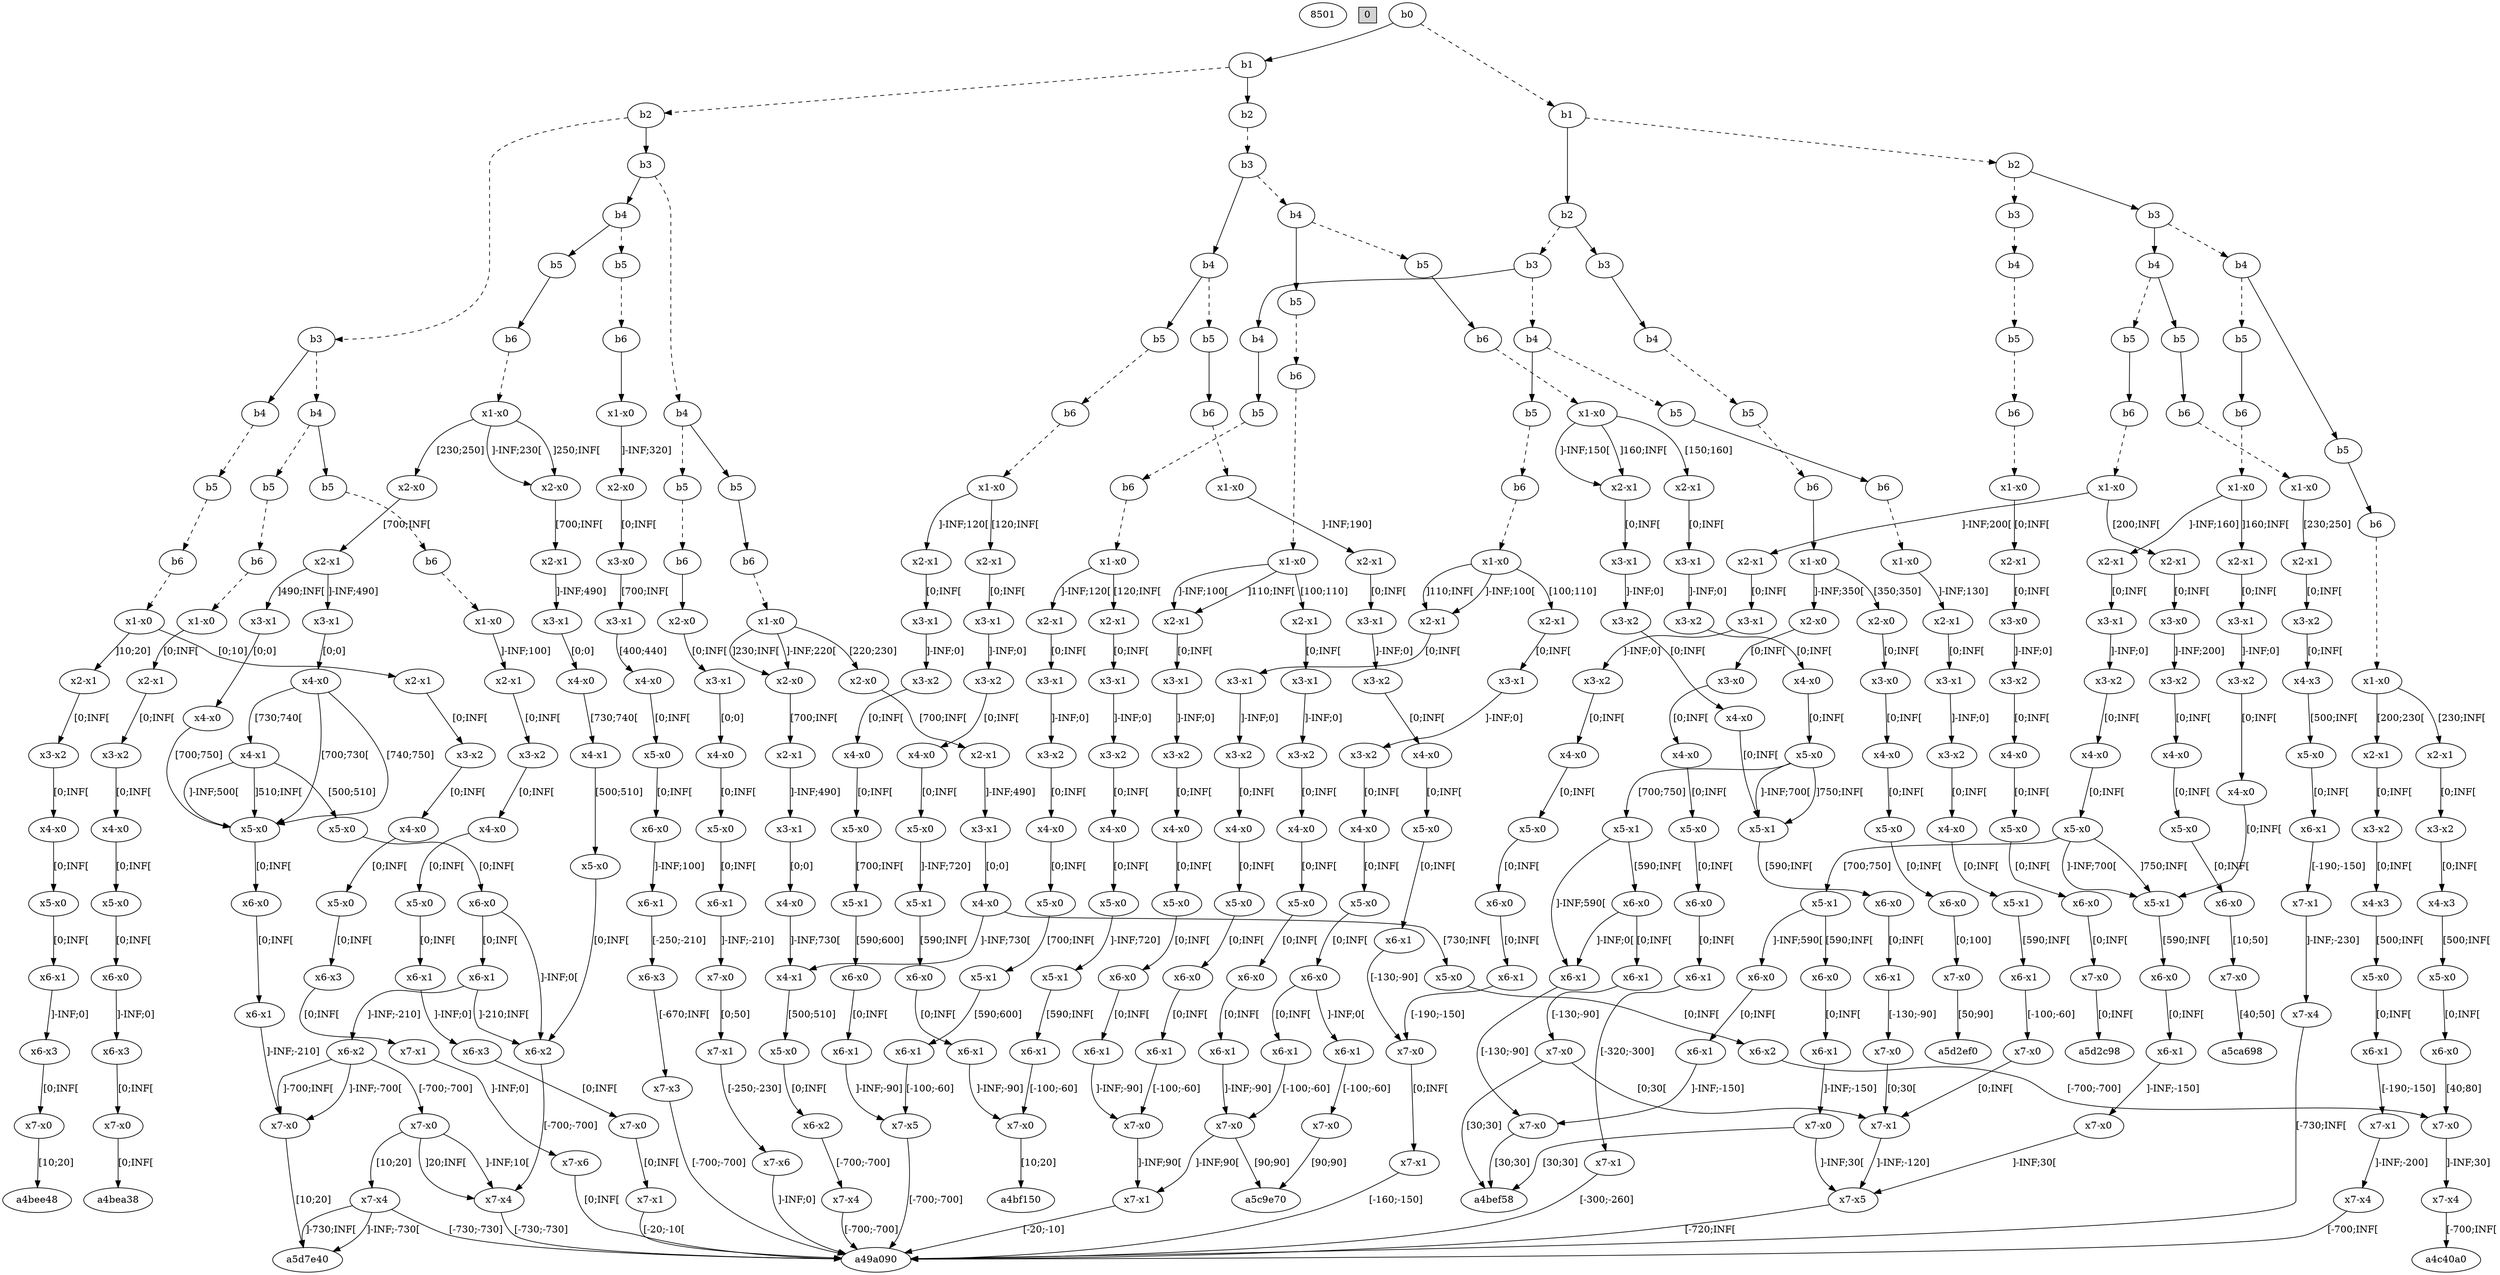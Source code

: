 digraph G {
8501b1c [shape=box, label="0", style=filled, shape=box, height=0.3, width=0.3];
"a6b5058" [label="b0"];
"a6b5058" -> "a6b5048" [style="filled"];
"a6b5058" -> "a6b4dc8" [style="dashed"];
"a6b5048" [label="b1"];
"a6b5048" -> "a6b34a8" [style="filled"];
"a6b5048" -> "a6b5038" [style="dashed"];
"a6b34a8" [label="b2"];
"a6b34a8" -> "a6b3498" [style="dashed"];
"a6b3498" [label="b3"];
"a6b3498" -> "a6b3488" [style="filled"];
"a6b3498" -> "a6b2558" [style="dashed"];
"a6b3488" [label="b4"];
"a6b3488" -> "a6b3478" [style="filled"];
"a6b3488" -> "a6b0258" [style="dashed"];
"a6b3478" [label="b5"];
"a6b3478" -> "a6b3468" [style="dashed"];
"a6b3468" [label="b6"];
"a6b3468" -> "a6f1c88" [style="dashed"];
"a6f1c88" [label="x1-x0"];
"a6f1c88" -> "a6f1aa8" [style=filled, label="]-INF;120["];
"a6f1aa8" [label="x2-x1"];
"a6f1aa8" -> "a6f1a90" [style=filled, label="[0;INF["];
"a6f1a90" [label="x3-x1"];
"a6f1a90" -> "a6f1a78" [style=filled, label="]-INF;0]"];
"a6f1a78" [label="x3-x2"];
"a6f1a78" -> "a6f1a60" [style=filled, label="[0;INF["];
"a6f1a60" [label="x4-x0"];
"a6f1a60" -> "a6f1a48" [style=filled, label="[0;INF["];
"a6f1a48" [label="x5-x0"];
"a6f1a48" -> "a6d0b88" [style=filled, label="[700;INF["];
"a6d0b88" [label="x5-x1"];
"a6d0b88" -> "a6f1a30" [style=filled, label="[590;600]"];
"a6f1a30" [label="x6-x0"];
"a6f1a30" -> "a6f1a18" [style=filled, label="[0;INF["];
"a6f1a18" [label="x6-x1"];
"a6f1a18" -> "a6d0b68" [style=filled, label="]-INF;-90]"];
"a6d0b68" [label="x7-x5"];
"a6d0b68" -> "a49a090" [style=filled, label="[-700;-700]"];
"a6f1c88" -> "a6f1c58" [style=filled, label="[120;INF["];
"a6f1c58" [label="x2-x1"];
"a6f1c58" -> "a6f1c40" [style=filled, label="[0;INF["];
"a6f1c40" [label="x3-x1"];
"a6f1c40" -> "a6f1c28" [style=filled, label="]-INF;0]"];
"a6f1c28" [label="x3-x2"];
"a6f1c28" -> "a6f1c10" [style=filled, label="[0;INF["];
"a6f1c10" [label="x4-x0"];
"a6f1c10" -> "a6f1bf8" [style=filled, label="[0;INF["];
"a6f1bf8" [label="x5-x0"];
"a6f1bf8" -> "a6f1be0" [style=filled, label="]-INF;720]"];
"a6f1be0" [label="x5-x1"];
"a6f1be0" -> "a6f1bc8" [style=filled, label="[590;INF["];
"a6f1bc8" [label="x6-x0"];
"a6f1bc8" -> "a6f1bb0" [style=filled, label="[0;INF["];
"a6f1bb0" [label="x6-x1"];
"a6f1bb0" -> "a6d0ba8" [style=filled, label="]-INF;-90]"];
"a6d0ba8" [label="x7-x0"];
"a6d0ba8" -> "a4bf150" [style=filled, label="[10;20]"];
"a6b0258" [label="b5"];
"a6b0258" -> "a6b0248" [style="filled"];
"a6b0248" [label="b6"];
"a6b0248" -> "a6f0158" [style="dashed"];
"a6f0158" [label="x1-x0"];
"a6f0158" -> "a6f0140" [style=filled, label="]-INF;190]"];
"a6f0140" [label="x2-x1"];
"a6f0140" -> "a6f0128" [style=filled, label="[0;INF["];
"a6f0128" [label="x3-x1"];
"a6f0128" -> "a6f0110" [style=filled, label="]-INF;0]"];
"a6f0110" [label="x3-x2"];
"a6f0110" -> "a6f00f8" [style=filled, label="[0;INF["];
"a6f00f8" [label="x4-x0"];
"a6f00f8" -> "a6f00e0" [style=filled, label="[0;INF["];
"a6f00e0" [label="x5-x0"];
"a6f00e0" -> "a6d0088" [style=filled, label="[0;INF["];
"a6d0088" [label="x6-x1"];
"a6d0088" -> "a6f00c8" [style=filled, label="[-130;-90]"];
"a6f00c8" [label="x7-x0"];
"a6f00c8" -> "a6d0068" [style=filled, label="[0;INF["];
"a6d0068" [label="x7-x1"];
"a6d0068" -> "a49a090" [style=filled, label="[-160;-150]"];
"a6b2558" [label="b4"];
"a6b2558" -> "a6b1888" [style="filled"];
"a6b2558" -> "a6b2548" [style="dashed"];
"a6b1888" [label="b5"];
"a6b1888" -> "a6b1878" [style="dashed"];
"a6b1878" [label="b6"];
"a6b1878" -> "a6d06a8" [style="dashed"];
"a6d06a8" [label="x1-x0"];
"a6d06a8" -> "a6f0d10" [style=filled, label="]-INF;100["];
"a6f0d10" [label="x2-x1"];
"a6f0d10" -> "a6f0cf8" [style=filled, label="[0;INF["];
"a6f0cf8" [label="x3-x1"];
"a6f0cf8" -> "a6f0ce0" [style=filled, label="]-INF;0]"];
"a6f0ce0" [label="x3-x2"];
"a6f0ce0" -> "a6f0cc8" [style=filled, label="[0;INF["];
"a6f0cc8" [label="x4-x0"];
"a6f0cc8" -> "a6f0cb0" [style=filled, label="[0;INF["];
"a6f0cb0" [label="x5-x0"];
"a6f0cb0" -> "a6f0c98" [style=filled, label="[0;INF["];
"a6f0c98" [label="x6-x0"];
"a6f0c98" -> "a6f0c80" [style=filled, label="[0;INF["];
"a6f0c80" [label="x6-x1"];
"a6f0c80" -> "a6f0c68" [style=filled, label="]-INF;-90]"];
"a6f0c68" [label="x7-x0"];
"a6f0c68" -> "a6d0668" [style=filled, label="]-INF;90["];
"a6d0668" [label="x7-x1"];
"a6d0668" -> "a49a090" [style=filled, label="[-20;-10]"];
"a6d06a8" -> "a6f0db8" [style=filled, label="[100;110]"];
"a6f0db8" [label="x2-x1"];
"a6f0db8" -> "a6f0da0" [style=filled, label="[0;INF["];
"a6f0da0" [label="x3-x1"];
"a6f0da0" -> "a6f0d88" [style=filled, label="]-INF;0]"];
"a6f0d88" [label="x3-x2"];
"a6f0d88" -> "a6f0d70" [style=filled, label="[0;INF["];
"a6f0d70" [label="x4-x0"];
"a6f0d70" -> "a6f0d58" [style=filled, label="[0;INF["];
"a6f0d58" [label="x5-x0"];
"a6f0d58" -> "a6f0d40" [style=filled, label="[0;INF["];
"a6f0d40" [label="x6-x0"];
"a6f0d40" -> "a6f0d28" [style=filled, label="[0;INF["];
"a6f0d28" [label="x6-x1"];
"a6f0d28" -> "a6d0688" [style=filled, label="]-INF;-90]"];
"a6d0688" [label="x7-x0"];
"a6d0688" -> "a6d0668" [style=filled, label="]-INF;90["];
"a6d0688" -> "a5c9e70" [style=filled, label="[90;90]"];
"a6d06a8" -> "a6f0d10" [style=filled, label="]110;INF["];
"a6b2548" [label="b5"];
"a6b2548" -> "a6b2538" [style="filled"];
"a6b2538" [label="b6"];
"a6b2538" -> "a6d0968" [style="dashed"];
"a6d0968" [label="x1-x0"];
"a6d0968" -> "a6f13a0" [style=filled, label="]-INF;150["];
"a6f13a0" [label="x2-x1"];
"a6f13a0" -> "a6f1388" [style=filled, label="[0;INF["];
"a6f1388" [label="x3-x1"];
"a6f1388" -> "a6f1370" [style=filled, label="]-INF;0]"];
"a6f1370" [label="x3-x2"];
"a6f1370" -> "a6f1358" [style=filled, label="[0;INF["];
"a6f1358" [label="x4-x0"];
"a6f1358" -> "a6f1340" [style=filled, label="[0;INF["];
"a6f1340" [label="x5-x1"];
"a6f1340" -> "a6f1328" [style=filled, label="[590;INF["];
"a6f1328" [label="x6-x0"];
"a6f1328" -> "a6d0908" [style=filled, label="[0;INF["];
"a6d0908" [label="x6-x1"];
"a6d0908" -> "a6d08e8" [style=filled, label="[-130;-90]"];
"a6d08e8" [label="x7-x0"];
"a6d08e8" -> "a6f1310" [style=filled, label="[0;30["];
"a6f1310" [label="x7-x1"];
"a6f1310" -> "a6f06e0" [style=filled, label="]-INF;-120]"];
"a6f06e0" [label="x7-x5"];
"a6f06e0" -> "a49a090" [style=filled, label="[-720;INF["];
"a6d0968" -> "a6f1430" [style=filled, label="[150;160]"];
"a6f1430" [label="x2-x1"];
"a6f1430" -> "a6f1418" [style=filled, label="[0;INF["];
"a6f1418" [label="x3-x1"];
"a6f1418" -> "a6f1400" [style=filled, label="]-INF;0]"];
"a6f1400" [label="x3-x2"];
"a6f1400" -> "a6f13e8" [style=filled, label="[0;INF["];
"a6f13e8" [label="x4-x0"];
"a6f13e8" -> "a6d0948" [style=filled, label="[0;INF["];
"a6d0948" [label="x5-x0"];
"a6d0948" -> "a6f1340" [style=filled, label="]-INF;700["];
"a6d0948" -> "a6f13d0" [style=filled, label="[700;750]"];
"a6f13d0" [label="x5-x1"];
"a6f13d0" -> "a6d0848" [style=filled, label="]-INF;590["];
"a6d0848" [label="x6-x1"];
"a6d0848" -> "a6d03e8" [style=filled, label="[-130;-90]"];
"a6d03e8" [label="x7-x0"];
"a6d03e8" -> "a4bef58" [style=filled, label="[30;30]"];
"a6f13d0" -> "a6f13b8" [style=filled, label="[590;INF["];
"a6f13b8" [label="x6-x0"];
"a6f13b8" -> "a6d0848" [style=filled, label="]-INF;0["];
"a6f13b8" -> "a6d0928" [style=filled, label="[0;INF["];
"a6d0928" [label="x6-x1"];
"a6d0928" -> "a730030" [style=filled, label="[-130;-90]"];
"a730030" [label="x7-x0"];
"a730030" -> "a6f1310" [style=filled, label="[0;30["];
"a730030" -> "a4bef58" [style=filled, label="[30;30]"];
"a6d0948" -> "a6f1340" [style=filled, label="]750;INF["];
"a6d0968" -> "a6f13a0" [style=filled, label="]160;INF["];
"a6b5038" [label="b2"];
"a6b5038" -> "a6b5028" [style="filled"];
"a6b5038" -> "a6b2f78" [style="dashed"];
"a6b5028" [label="b3"];
"a6b5028" -> "a6b3708" [style="filled"];
"a6b5028" -> "a6b5018" [style="dashed"];
"a6b3708" [label="b4"];
"a6b3708" -> "a6b09a8" [style="filled"];
"a6b3708" -> "a6b36a8" [style="dashed"];
"a6b09a8" [label="b5"];
"a6b09a8" -> "a6b0998" [style="filled"];
"a6b0998" [label="b6"];
"a6b0998" -> "a6d0388" [style="dashed"];
"a6d0388" [label="x1-x0"];
"a6d0388" -> "a6f0428" [style=filled, label="]-INF;230["];
"a6f0428" [label="x2-x0"];
"a6f0428" -> "a6f0410" [style=filled, label="[700;INF["];
"a6f0410" [label="x2-x1"];
"a6f0410" -> "a6d02c8" [style=filled, label="]-INF;490]"];
"a6d02c8" [label="x3-x1"];
"a6d02c8" -> "a6d02a8" [style=filled, label="[0;0]"];
"a6d02a8" [label="x4-x0"];
"a6d02a8" -> "a6d0288" [style=filled, label="[730;740["];
"a6d0288" [label="x4-x1"];
"a6d0288" -> "a6f03f8" [style=filled, label="[500;510]"];
"a6f03f8" [label="x5-x0"];
"a6f03f8" -> "a6d0268" [style=filled, label="[0;INF["];
"a6d0268" [label="x6-x2"];
"a6d0268" -> "a6d0248" [style=filled, label="[-700;-700]"];
"a6d0248" [label="x7-x4"];
"a6d0248" -> "a49a090" [style=filled, label="[-730;-730]"];
"a6d0388" -> "a6f04a0" [style=filled, label="[230;250]"];
"a6f04a0" [label="x2-x0"];
"a6f04a0" -> "a6f0488" [style=filled, label="[700;INF["];
"a6f0488" [label="x2-x1"];
"a6f0488" -> "a6d0368" [style=filled, label="]-INF;490]"];
"a6d0368" [label="x3-x1"];
"a6d0368" -> "a710038" [style=filled, label="[0;0]"];
"a710038" [label="x4-x0"];
"a710038" -> "a6f0380" [style=filled, label="[700;730["];
"a6f0380" [label="x5-x0"];
"a6f0380" -> "a6f0368" [style=filled, label="[0;INF["];
"a6f0368" [label="x6-x0"];
"a6f0368" -> "a6f0350" [style=filled, label="[0;INF["];
"a6f0350" [label="x6-x1"];
"a6f0350" -> "a6d0128" [style=filled, label="]-INF;-210]"];
"a6d0128" [label="x7-x0"];
"a6d0128" -> "a5d7e40" [style=filled, label="[10;20]"];
"a710038" -> "a6d0348" [style=filled, label="[730;740["];
"a6d0348" [label="x4-x1"];
"a6d0348" -> "a6f0380" [style=filled, label="]-INF;500["];
"a6d0348" -> "a6f0470" [style=filled, label="[500;510]"];
"a6f0470" [label="x5-x0"];
"a6f0470" -> "a6f0458" [style=filled, label="[0;INF["];
"a6f0458" [label="x6-x0"];
"a6f0458" -> "a6d0268" [style=filled, label="]-INF;0["];
"a6f0458" -> "a6f0440" [style=filled, label="[0;INF["];
"a6f0440" [label="x6-x1"];
"a6f0440" -> "a6d0328" [style=filled, label="]-INF;-210]"];
"a6d0328" [label="x6-x2"];
"a6d0328" -> "a6d0128" [style=filled, label="]-INF;-700["];
"a6d0328" -> "a6d0308" [style=filled, label="[-700;-700]"];
"a6d0308" [label="x7-x0"];
"a6d0308" -> "a6d0248" [style=filled, label="]-INF;10["];
"a6d0308" -> "a6d02e8" [style=filled, label="[10;20]"];
"a6d02e8" [label="x7-x4"];
"a6d02e8" -> "a5d7e40" [style=filled, label="]-INF;-730["];
"a6d02e8" -> "a49a090" [style=filled, label="[-730;-730]"];
"a6d02e8" -> "a5d7e40" [style=filled, label="]-730;INF["];
"a6d0308" -> "a6d0248" [style=filled, label="]20;INF["];
"a6d0328" -> "a6d0128" [style=filled, label="]-700;INF["];
"a6f0440" -> "a6d0268" [style=filled, label="]-210;INF["];
"a6d0348" -> "a6f0380" [style=filled, label="]510;INF["];
"a710038" -> "a6f0380" [style=filled, label="[740;750]"];
"a6f0488" -> "a6d0168" [style=filled, label="]490;INF["];
"a6d0168" [label="x3-x1"];
"a6d0168" -> "a6d0148" [style=filled, label="[0;0]"];
"a6d0148" [label="x4-x0"];
"a6d0148" -> "a6f0380" [style=filled, label="[700;750]"];
"a6d0388" -> "a6f0428" [style=filled, label="]250;INF["];
"a6b36a8" [label="b5"];
"a6b36a8" -> "a6b3698" [style="dashed"];
"a6b3698" [label="b6"];
"a6b3698" -> "a6f1dd8" [style="filled"];
"a6f1dd8" [label="x1-x0"];
"a6f1dd8" -> "a6f1dc0" [style=filled, label="]-INF;320]"];
"a6f1dc0" [label="x2-x0"];
"a6f1dc0" -> "a6f1da8" [style=filled, label="[0;INF["];
"a6f1da8" [label="x3-x0"];
"a6f1da8" -> "a6d0c68" [style=filled, label="[700;INF["];
"a6d0c68" [label="x3-x1"];
"a6d0c68" -> "a6f1d90" [style=filled, label="[400;440]"];
"a6f1d90" [label="x4-x0"];
"a6f1d90" -> "a6f1d78" [style=filled, label="[0;INF["];
"a6f1d78" [label="x5-x0"];
"a6f1d78" -> "a6f1d60" [style=filled, label="[0;INF["];
"a6f1d60" [label="x6-x0"];
"a6f1d60" -> "a6d0c48" [style=filled, label="]-INF;100]"];
"a6d0c48" [label="x6-x1"];
"a6d0c48" -> "a6f1d48" [style=filled, label="[-250;-210]"];
"a6f1d48" [label="x6-x3"];
"a6f1d48" -> "a6d0c28" [style=filled, label="[-670;INF["];
"a6d0c28" [label="x7-x3"];
"a6d0c28" -> "a49a090" [style=filled, label="[-700;-700]"];
"a6b5018" [label="b4"];
"a6b5018" -> "a6b4878" [style="filled"];
"a6b5018" -> "a6b4fb8" [style="dashed"];
"a6b4878" [label="b5"];
"a6b4878" -> "a6b4868" [style="filled"];
"a6b4868" [label="b6"];
"a6b4868" -> "a6d0fe8" [style="dashed"];
"a6d0fe8" [label="x1-x0"];
"a6d0fe8" -> "a6f24f8" [style=filled, label="]-INF;220["];
"a6f24f8" [label="x2-x0"];
"a6f24f8" -> "a6f24e0" [style=filled, label="[700;INF["];
"a6f24e0" [label="x2-x1"];
"a6f24e0" -> "a6d0ee8" [style=filled, label="]-INF;490]"];
"a6d0ee8" [label="x3-x1"];
"a6d0ee8" -> "a6f24c8" [style=filled, label="[0;0]"];
"a6f24c8" [label="x4-x0"];
"a6f24c8" -> "a6d0ec8" [style=filled, label="]-INF;730["];
"a6d0ec8" [label="x4-x1"];
"a6d0ec8" -> "a6f24b0" [style=filled, label="[500;510]"];
"a6f24b0" [label="x5-x0"];
"a6f24b0" -> "a6d0ea8" [style=filled, label="[0;INF["];
"a6d0ea8" [label="x6-x2"];
"a6d0ea8" -> "a6d0e88" [style=filled, label="[-700;-700]"];
"a6d0e88" [label="x7-x4"];
"a6d0e88" -> "a49a090" [style=filled, label="[-700;-700]"];
"a6d0fe8" -> "a6f2600" [style=filled, label="[220;230]"];
"a6f2600" [label="x2-x0"];
"a6f2600" -> "a6f25e8" [style=filled, label="[700;INF["];
"a6f25e8" [label="x2-x1"];
"a6f25e8" -> "a6d0fc8" [style=filled, label="]-INF;490]"];
"a6d0fc8" [label="x3-x1"];
"a6d0fc8" -> "a6f25d0" [style=filled, label="[0;0]"];
"a6f25d0" [label="x4-x0"];
"a6f25d0" -> "a6d0ec8" [style=filled, label="]-INF;730["];
"a6f25d0" -> "a6f2570" [style=filled, label="[730;INF["];
"a6f2570" [label="x5-x0"];
"a6f2570" -> "a6d0f68" [style=filled, label="[0;INF["];
"a6d0f68" [label="x6-x2"];
"a6d0f68" -> "a6f0f98" [style=filled, label="[-700;-700]"];
"a6f0f98" [label="x7-x0"];
"a6f0f98" -> "a6f0f80" [style=filled, label="]-INF;30]"];
"a6f0f80" [label="x7-x4"];
"a6f0f80" -> "a4c40a0" [style=filled, label="[-700;INF["];
"a6d0fe8" -> "a6f24f8" [style=filled, label="]230;INF["];
"a6b4fb8" [label="b5"];
"a6b4fb8" -> "a6b4fa8" [style="dashed"];
"a6b4fa8" [label="b6"];
"a6b4fa8" -> "a6f2978" [style="filled"];
"a6f2978" [label="x2-x0"];
"a6f2978" -> "a6d1168" [style=filled, label="[0;INF["];
"a6d1168" [label="x3-x1"];
"a6d1168" -> "a6f2960" [style=filled, label="[0;0]"];
"a6f2960" [label="x4-x0"];
"a6f2960" -> "a6f2948" [style=filled, label="[0;INF["];
"a6f2948" [label="x5-x0"];
"a6f2948" -> "a6f2930" [style=filled, label="[0;INF["];
"a6f2930" [label="x6-x1"];
"a6f2930" -> "a6d1148" [style=filled, label="]-INF;-210]"];
"a6d1148" [label="x7-x0"];
"a6d1148" -> "a6d1128" [style=filled, label="[0;50]"];
"a6d1128" [label="x7-x1"];
"a6d1128" -> "a6f2918" [style=filled, label="[-250;-230]"];
"a6f2918" [label="x7-x6"];
"a6f2918" -> "a49a090" [style=filled, label="]-INF;0]"];
"a6b2f78" [label="b3"];
"a6b2f78" -> "a6b2f68" [style="filled"];
"a6b2f78" -> "a6b2038" [style="dashed"];
"a6b2f68" [label="b4"];
"a6b2f68" -> "a6b2f58" [style="dashed"];
"a6b2f58" [label="b5"];
"a6b2f58" -> "a6b2f48" [style="dashed"];
"a6b2f48" [label="b6"];
"a6b2f48" -> "a730058" [style="dashed"];
"a730058" [label="x1-x0"];
"a730058" -> "a6f1940" [style=filled, label="[0;10]"];
"a6f1940" [label="x2-x1"];
"a6f1940" -> "a6f1928" [style=filled, label="[0;INF["];
"a6f1928" [label="x3-x2"];
"a6f1928" -> "a6f1910" [style=filled, label="[0;INF["];
"a6f1910" [label="x4-x0"];
"a6f1910" -> "a6f18f8" [style=filled, label="[0;INF["];
"a6f18f8" [label="x5-x0"];
"a6f18f8" -> "a6f18e0" [style=filled, label="[0;INF["];
"a6f18e0" [label="x6-x3"];
"a6f18e0" -> "a6f18c8" [style=filled, label="[0;INF["];
"a6f18c8" [label="x7-x1"];
"a6f18c8" -> "a6f18b0" [style=filled, label="]-INF;0]"];
"a6f18b0" [label="x7-x6"];
"a6f18b0" -> "a49a090" [style=filled, label="[0;INF["];
"a730058" -> "a6f17f0" [style=filled, label="]10;20]"];
"a6f17f0" [label="x2-x1"];
"a6f17f0" -> "a6f17d8" [style=filled, label="[0;INF["];
"a6f17d8" [label="x3-x2"];
"a6f17d8" -> "a6f17c0" [style=filled, label="[0;INF["];
"a6f17c0" [label="x4-x0"];
"a6f17c0" -> "a6f17a8" [style=filled, label="[0;INF["];
"a6f17a8" [label="x5-x0"];
"a6f17a8" -> "a6f1790" [style=filled, label="[0;INF["];
"a6f1790" [label="x6-x1"];
"a6f1790" -> "a6f1778" [style=filled, label="]-INF;0]"];
"a6f1778" [label="x6-x3"];
"a6f1778" -> "a6d0aa8" [style=filled, label="[0;INF["];
"a6d0aa8" [label="x7-x0"];
"a6d0aa8" -> "a4bee48" [style=filled, label="[10;20]"];
"a6b2038" [label="b4"];
"a6b2038" -> "a6b1fd8" [style="filled"];
"a6b2038" -> "a6b0488" [style="dashed"];
"a6b1fd8" [label="b5"];
"a6b1fd8" -> "a6b1fc8" [style="dashed"];
"a6b1fc8" [label="b6"];
"a6b1fc8" -> "a6f1190" [style="dashed"];
"a6f1190" [label="x1-x0"];
"a6f1190" -> "a6f1178" [style=filled, label="]-INF;100]"];
"a6f1178" [label="x2-x1"];
"a6f1178" -> "a6f1160" [style=filled, label="[0;INF["];
"a6f1160" [label="x3-x2"];
"a6f1160" -> "a6f1148" [style=filled, label="[0;INF["];
"a6f1148" [label="x4-x0"];
"a6f1148" -> "a6f1130" [style=filled, label="[0;INF["];
"a6f1130" [label="x5-x0"];
"a6f1130" -> "a6f1118" [style=filled, label="[0;INF["];
"a6f1118" [label="x6-x1"];
"a6f1118" -> "a6f1100" [style=filled, label="]-INF;0]"];
"a6f1100" [label="x6-x3"];
"a6f1100" -> "a6f10e8" [style=filled, label="[0;INF["];
"a6f10e8" [label="x7-x0"];
"a6f10e8" -> "a6d07c8" [style=filled, label="[0;INF["];
"a6d07c8" [label="x7-x1"];
"a6d07c8" -> "a49a090" [style=filled, label="[-20;-10["];
"a6b0488" [label="b5"];
"a6b0488" -> "a6b0478" [style="dashed"];
"a6b0478" [label="b6"];
"a6b0478" -> "a6f02d8" [style="dashed"];
"a6f02d8" [label="x1-x0"];
"a6f02d8" -> "a6f02c0" [style=filled, label="[0;INF["];
"a6f02c0" [label="x2-x1"];
"a6f02c0" -> "a6f02a8" [style=filled, label="[0;INF["];
"a6f02a8" [label="x3-x2"];
"a6f02a8" -> "a6f0290" [style=filled, label="[0;INF["];
"a6f0290" [label="x4-x0"];
"a6f0290" -> "a6f0278" [style=filled, label="[0;INF["];
"a6f0278" [label="x5-x0"];
"a6f0278" -> "a6f0260" [style=filled, label="[0;INF["];
"a6f0260" [label="x6-x0"];
"a6f0260" -> "a6f0248" [style=filled, label="]-INF;0]"];
"a6f0248" [label="x6-x3"];
"a6f0248" -> "a6f0230" [style=filled, label="[0;INF["];
"a6f0230" [label="x7-x0"];
"a6f0230" -> "a4bea38" [style=filled, label="[0;INF["];
"a6b4dc8" [label="b1"];
"a6b4dc8" -> "a6b4db8" [style="filled"];
"a6b4dc8" -> "a6b4398" [style="dashed"];
"a6b4db8" [label="b2"];
"a6b4db8" -> "a6b1398" [style="filled"];
"a6b4db8" -> "a6b4da8" [style="dashed"];
"a6b1398" [label="b3"];
"a6b1398" -> "a6b1388" [style="filled"];
"a6b1388" [label="b4"];
"a6b1388" -> "a6b1378" [style="dashed"];
"a6b1378" [label="b5"];
"a6b1378" -> "a6b1368" [style="dashed"];
"a6b1368" [label="b6"];
"a6b1368" -> "a6d05a8" [style="filled"];
"a6d05a8" [label="x1-x0"];
"a6d05a8" -> "a6f0968" [style=filled, label="]-INF;350["];
"a6f0968" [label="x2-x0"];
"a6f0968" -> "a6f0950" [style=filled, label="[0;INF["];
"a6f0950" [label="x3-x0"];
"a6f0950" -> "a6f0938" [style=filled, label="[0;INF["];
"a6f0938" [label="x4-x0"];
"a6f0938" -> "a6f0920" [style=filled, label="[0;INF["];
"a6f0920" [label="x5-x0"];
"a6f0920" -> "a6f0908" [style=filled, label="[0;INF["];
"a6f0908" [label="x6-x0"];
"a6f0908" -> "a6d04c8" [style=filled, label="[0;INF["];
"a6d04c8" [label="x6-x1"];
"a6d04c8" -> "a6d04a8" [style=filled, label="[-320;-300]"];
"a6d04a8" [label="x7-x1"];
"a6d04a8" -> "a49a090" [style=filled, label="[-300;-260]"];
"a6d05a8" -> "a6f0a40" [style=filled, label="[350;350]"];
"a6f0a40" [label="x2-x0"];
"a6f0a40" -> "a6f0a28" [style=filled, label="[0;INF["];
"a6f0a28" [label="x3-x0"];
"a6f0a28" -> "a6f0a10" [style=filled, label="[0;INF["];
"a6f0a10" [label="x4-x0"];
"a6f0a10" -> "a6f09f8" [style=filled, label="[0;INF["];
"a6f09f8" [label="x5-x0"];
"a6f09f8" -> "a6d0568" [style=filled, label="[0;INF["];
"a6d0568" [label="x6-x0"];
"a6d0568" -> "a6d0548" [style=filled, label="[0;100]"];
"a6d0548" [label="x7-x0"];
"a6d0548" -> "a5d2ef0" [style=filled, label="[50;90]"];
"a6b4da8" [label="b3"];
"a6b4da8" -> "a6b4d98" [style="filled"];
"a6b4da8" -> "a6b3988" [style="dashed"];
"a6b4d98" [label="b4"];
"a6b4d98" -> "a6b4d88" [style="filled"];
"a6b4d88" [label="b5"];
"a6b4d88" -> "a6b4d78" [style="dashed"];
"a6b4d78" [label="b6"];
"a6b4d78" -> "a6f2888" [style="dashed"];
"a6f2888" [label="x1-x0"];
"a6f2888" -> "a6f2708" [style=filled, label="]-INF;120["];
"a6f2708" [label="x2-x1"];
"a6f2708" -> "a6f26f0" [style=filled, label="[0;INF["];
"a6f26f0" [label="x3-x1"];
"a6f26f0" -> "a6f26d8" [style=filled, label="]-INF;0]"];
"a6f26d8" [label="x3-x2"];
"a6f26d8" -> "a6f26c0" [style=filled, label="[0;INF["];
"a6f26c0" [label="x4-x0"];
"a6f26c0" -> "a6f26a8" [style=filled, label="[0;INF["];
"a6f26a8" [label="x5-x0"];
"a6f26a8" -> "a6d1068" [style=filled, label="[700;INF["];
"a6d1068" [label="x5-x1"];
"a6d1068" -> "a6d1048" [style=filled, label="[590;600]"];
"a6d1048" [label="x6-x1"];
"a6d1048" -> "a6d0b68" [style=filled, label="[-100;-60]"];
"a6f2888" -> "a6f2858" [style=filled, label="[120;INF["];
"a6f2858" [label="x2-x1"];
"a6f2858" -> "a6f2840" [style=filled, label="[0;INF["];
"a6f2840" [label="x3-x1"];
"a6f2840" -> "a6f2828" [style=filled, label="]-INF;0]"];
"a6f2828" [label="x3-x2"];
"a6f2828" -> "a6f2810" [style=filled, label="[0;INF["];
"a6f2810" [label="x4-x0"];
"a6f2810" -> "a6f27f8" [style=filled, label="[0;INF["];
"a6f27f8" [label="x5-x0"];
"a6f27f8" -> "a6f27e0" [style=filled, label="]-INF;720]"];
"a6f27e0" [label="x5-x1"];
"a6f27e0" -> "a6d10a8" [style=filled, label="[590;INF["];
"a6d10a8" [label="x6-x1"];
"a6d10a8" -> "a6d0ba8" [style=filled, label="[-100;-60]"];
"a6b3988" [label="b4"];
"a6b3988" -> "a6b2a48" [style="filled"];
"a6b3988" -> "a6b3928" [style="dashed"];
"a6b2a48" [label="b5"];
"a6b2a48" -> "a6b2a38" [style="dashed"];
"a6b2a38" [label="b6"];
"a6b2a38" -> "a6d0a68" [style="dashed"];
"a6d0a68" [label="x1-x0"];
"a6d0a68" -> "a6f1640" [style=filled, label="]-INF;100["];
"a6f1640" [label="x2-x1"];
"a6f1640" -> "a6f1628" [style=filled, label="[0;INF["];
"a6f1628" [label="x3-x1"];
"a6f1628" -> "a6f1610" [style=filled, label="]-INF;0]"];
"a6f1610" [label="x3-x2"];
"a6f1610" -> "a6f15f8" [style=filled, label="[0;INF["];
"a6f15f8" [label="x4-x0"];
"a6f15f8" -> "a6f15e0" [style=filled, label="[0;INF["];
"a6f15e0" [label="x5-x0"];
"a6f15e0" -> "a6f15c8" [style=filled, label="[0;INF["];
"a6f15c8" [label="x6-x0"];
"a6f15c8" -> "a6d0a28" [style=filled, label="[0;INF["];
"a6d0a28" [label="x6-x1"];
"a6d0a28" -> "a6f0c68" [style=filled, label="[-100;-60]"];
"a6d0a68" -> "a6f16d0" [style=filled, label="[100;110]"];
"a6f16d0" [label="x2-x1"];
"a6f16d0" -> "a6f16b8" [style=filled, label="[0;INF["];
"a6f16b8" [label="x3-x1"];
"a6f16b8" -> "a6f16a0" [style=filled, label="]-INF;0]"];
"a6f16a0" [label="x3-x2"];
"a6f16a0" -> "a6f1688" [style=filled, label="[0;INF["];
"a6f1688" [label="x4-x0"];
"a6f1688" -> "a6f1670" [style=filled, label="[0;INF["];
"a6f1670" [label="x5-x0"];
"a6f1670" -> "a6f1658" [style=filled, label="[0;INF["];
"a6f1658" [label="x6-x0"];
"a6f1658" -> "a6d09c8" [style=filled, label="]-INF;0["];
"a6d09c8" [label="x6-x1"];
"a6d09c8" -> "a6d0608" [style=filled, label="[-100;-60]"];
"a6d0608" [label="x7-x0"];
"a6d0608" -> "a5c9e70" [style=filled, label="[90;90]"];
"a6f1658" -> "a6d0a48" [style=filled, label="[0;INF["];
"a6d0a48" [label="x6-x1"];
"a6d0a48" -> "a6d0688" [style=filled, label="[-100;-60]"];
"a6d0a68" -> "a6f1640" [style=filled, label="]110;INF["];
"a6b3928" [label="b5"];
"a6b3928" -> "a6b3918" [style="filled"];
"a6b3918" [label="b6"];
"a6b3918" -> "a6f1f28" [style="dashed"];
"a6f1f28" [label="x1-x0"];
"a6f1f28" -> "a6f1f10" [style=filled, label="]-INF;130]"];
"a6f1f10" [label="x2-x1"];
"a6f1f10" -> "a6f1ef8" [style=filled, label="[0;INF["];
"a6f1ef8" [label="x3-x1"];
"a6f1ef8" -> "a6f1ee0" [style=filled, label="]-INF;0]"];
"a6f1ee0" [label="x3-x2"];
"a6f1ee0" -> "a6f1ec8" [style=filled, label="[0;INF["];
"a6f1ec8" [label="x4-x0"];
"a6f1ec8" -> "a6f1eb0" [style=filled, label="[0;INF["];
"a6f1eb0" [label="x5-x1"];
"a6f1eb0" -> "a6d0ca8" [style=filled, label="[590;INF["];
"a6d0ca8" [label="x6-x1"];
"a6d0ca8" -> "a6f1e98" [style=filled, label="[-100;-60]"];
"a6f1e98" [label="x7-x0"];
"a6f1e98" -> "a6f1310" [style=filled, label="[0;INF["];
"a6b4398" [label="b2"];
"a6b4398" -> "a6b4388" [style="filled"];
"a6b4398" -> "a6b3bc8" [style="dashed"];
"a6b4388" [label="b3"];
"a6b4388" -> "a6b4378" [style="filled"];
"a6b4388" -> "a6b1db8" [style="dashed"];
"a6b4378" [label="b4"];
"a6b4378" -> "a6b4318" [style="filled"];
"a6b4378" -> "a6b40e8" [style="dashed"];
"a6b4318" [label="b5"];
"a6b4318" -> "a6b4308" [style="filled"];
"a6b4308" [label="b6"];
"a6b4308" -> "a6d0de8" [style="dashed"];
"a6d0de8" [label="x1-x0"];
"a6d0de8" -> "a6f2438" [style=filled, label="[230;250]"];
"a6f2438" [label="x2-x1"];
"a6f2438" -> "a6f2420" [style=filled, label="[0;INF["];
"a6f2420" [label="x3-x2"];
"a6f2420" -> "a6f2408" [style=filled, label="[0;INF["];
"a6f2408" [label="x4-x3"];
"a6f2408" -> "a6f23f0" [style=filled, label="[500;INF["];
"a6f23f0" [label="x5-x0"];
"a6f23f0" -> "a6d0dc8" [style=filled, label="[0;INF["];
"a6d0dc8" [label="x6-x1"];
"a6d0dc8" -> "a6f23d8" [style=filled, label="[-190;-150]"];
"a6f23d8" [label="x7-x1"];
"a6f23d8" -> "a6f23c0" [style=filled, label="]-INF;-230]"];
"a6f23c0" [label="x7-x4"];
"a6f23c0" -> "a49a090" [style=filled, label="[-730;INF["];
"a6b40e8" [label="b5"];
"a6b40e8" -> "a6b40d8" [style="filled"];
"a6b40d8" [label="b6"];
"a6b40d8" -> "a6f2318" [style="dashed"];
"a6f2318" [label="x1-x0"];
"a6f2318" -> "a6f22e8" [style=filled, label="]-INF;200["];
"a6f22e8" [label="x2-x1"];
"a6f22e8" -> "a6f22d0" [style=filled, label="[0;INF["];
"a6f22d0" [label="x3-x1"];
"a6f22d0" -> "a6f22b8" [style=filled, label="]-INF;0]"];
"a6f22b8" [label="x3-x2"];
"a6f22b8" -> "a6f22a0" [style=filled, label="[0;INF["];
"a6f22a0" [label="x4-x0"];
"a6f22a0" -> "a6f2288" [style=filled, label="[0;INF["];
"a6f2288" [label="x5-x0"];
"a6f2288" -> "a6f2270" [style=filled, label="[0;INF["];
"a6f2270" [label="x6-x0"];
"a6f2270" -> "a6d0d68" [style=filled, label="[0;INF["];
"a6d0d68" [label="x6-x1"];
"a6d0d68" -> "a6f00c8" [style=filled, label="[-190;-150]"];
"a6f2318" -> "a6f2198" [style=filled, label="[200;INF["];
"a6f2198" [label="x2-x1"];
"a6f2198" -> "a6f2180" [style=filled, label="[0;INF["];
"a6f2180" [label="x3-x0"];
"a6f2180" -> "a6f2168" [style=filled, label="]-INF;200]"];
"a6f2168" [label="x3-x2"];
"a6f2168" -> "a6f2150" [style=filled, label="[0;INF["];
"a6f2150" [label="x4-x0"];
"a6f2150" -> "a6f2138" [style=filled, label="[0;INF["];
"a6f2138" [label="x5-x0"];
"a6f2138" -> "a6d0d28" [style=filled, label="[0;INF["];
"a6d0d28" [label="x6-x0"];
"a6d0d28" -> "a6d0d08" [style=filled, label="[10;50]"];
"a6d0d08" [label="x7-x0"];
"a6d0d08" -> "a5ca698" [style=filled, label="[40;50]"];
"a6b1db8" [label="b4"];
"a6b1db8" -> "a6b1da8" [style="filled"];
"a6b1db8" -> "a6b0e88" [style="dashed"];
"a6b1da8" [label="b5"];
"a6b1da8" -> "a6b1d98" [style="filled"];
"a6b1d98" [label="b6"];
"a6b1d98" -> "a6d0788" [style="dashed"];
"a6d0788" [label="x1-x0"];
"a6d0788" -> "a6f0ed8" [style=filled, label="[200;230["];
"a6f0ed8" [label="x2-x1"];
"a6f0ed8" -> "a6f0ec0" [style=filled, label="[0;INF["];
"a6f0ec0" [label="x3-x2"];
"a6f0ec0" -> "a6f0ea8" [style=filled, label="[0;INF["];
"a6f0ea8" [label="x4-x3"];
"a6f0ea8" -> "a6f0e90" [style=filled, label="[500;INF["];
"a6f0e90" [label="x5-x0"];
"a6f0e90" -> "a6d0708" [style=filled, label="[0;INF["];
"a6d0708" [label="x6-x1"];
"a6d0708" -> "a6f0e78" [style=filled, label="[-190;-150]"];
"a6f0e78" [label="x7-x1"];
"a6f0e78" -> "a6f0e60" [style=filled, label="]-INF;-200]"];
"a6f0e60" [label="x7-x4"];
"a6f0e60" -> "a49a090" [style=filled, label="[-700;INF["];
"a6d0788" -> "a6f0ff8" [style=filled, label="[230;INF["];
"a6f0ff8" [label="x2-x1"];
"a6f0ff8" -> "a6f0fe0" [style=filled, label="[0;INF["];
"a6f0fe0" [label="x3-x2"];
"a6f0fe0" -> "a6f0fc8" [style=filled, label="[0;INF["];
"a6f0fc8" [label="x4-x3"];
"a6f0fc8" -> "a6f0fb0" [style=filled, label="[500;INF["];
"a6f0fb0" [label="x5-x0"];
"a6f0fb0" -> "a6d0768" [style=filled, label="[0;INF["];
"a6d0768" [label="x6-x0"];
"a6d0768" -> "a6f0f98" [style=filled, label="[40;80]"];
"a6b0e88" [label="b5"];
"a6b0e88" -> "a6b0e78" [style="filled"];
"a6b0e78" [label="b6"];
"a6b0e78" -> "a6f0860" [style="dashed"];
"a6f0860" [label="x1-x0"];
"a6f0860" -> "a6f0848" [style=filled, label="]-INF;160]"];
"a6f0848" [label="x2-x1"];
"a6f0848" -> "a6f0830" [style=filled, label="[0;INF["];
"a6f0830" [label="x3-x1"];
"a6f0830" -> "a6f0818" [style=filled, label="]-INF;0]"];
"a6f0818" [label="x3-x2"];
"a6f0818" -> "a6f0800" [style=filled, label="[0;INF["];
"a6f0800" [label="x4-x0"];
"a6f0800" -> "a6d0448" [style=filled, label="[0;INF["];
"a6d0448" [label="x5-x0"];
"a6d0448" -> "a6f0740" [style=filled, label="]-INF;700["];
"a6f0740" [label="x5-x1"];
"a6f0740" -> "a6f0728" [style=filled, label="[590;INF["];
"a6f0728" [label="x6-x0"];
"a6f0728" -> "a6f0710" [style=filled, label="[0;INF["];
"a6f0710" [label="x6-x1"];
"a6f0710" -> "a6f06f8" [style=filled, label="]-INF;-150]"];
"a6f06f8" [label="x7-x0"];
"a6f06f8" -> "a6f06e0" [style=filled, label="]-INF;30["];
"a6d0448" -> "a6f07e8" [style=filled, label="[700;750]"];
"a6f07e8" [label="x5-x1"];
"a6f07e8" -> "a6f0578" [style=filled, label="]-INF;590["];
"a6f0578" [label="x6-x0"];
"a6f0578" -> "a6f0560" [style=filled, label="[0;INF["];
"a6f0560" [label="x6-x1"];
"a6f0560" -> "a6d03e8" [style=filled, label="]-INF;-150]"];
"a6f07e8" -> "a6f07d0" [style=filled, label="[590;INF["];
"a6f07d0" [label="x6-x0"];
"a6f07d0" -> "a6f07b8" [style=filled, label="[0;INF["];
"a6f07b8" [label="x6-x1"];
"a6f07b8" -> "a6d0428" [style=filled, label="]-INF;-150]"];
"a6d0428" [label="x7-x0"];
"a6d0428" -> "a6f06e0" [style=filled, label="]-INF;30["];
"a6d0428" -> "a4bef58" [style=filled, label="[30;30]"];
"a6d0448" -> "a6f0740" [style=filled, label="]750;INF["];
"a6f0860" -> "a6f07a0" [style=filled, label="]160;INF["];
"a6f07a0" [label="x2-x1"];
"a6f07a0" -> "a6f0788" [style=filled, label="[0;INF["];
"a6f0788" [label="x3-x1"];
"a6f0788" -> "a6f0770" [style=filled, label="]-INF;0]"];
"a6f0770" [label="x3-x2"];
"a6f0770" -> "a6f0758" [style=filled, label="[0;INF["];
"a6f0758" [label="x4-x0"];
"a6f0758" -> "a6f0740" [style=filled, label="[0;INF["];
"a6b3bc8" [label="b3"];
"a6b3bc8" -> "a6b3bb8" [style="dashed"];
"a6b3bb8" [label="b4"];
"a6b3bb8" -> "a6b3ba8" [style="dashed"];
"a6b3ba8" [label="b5"];
"a6b3ba8" -> "a6b3b98" [style="dashed"];
"a6b3b98" [label="b6"];
"a6b3b98" -> "a6f2090" [style="dashed"];
"a6f2090" [label="x1-x0"];
"a6f2090" -> "a6f2078" [style=filled, label="[0;INF["];
"a6f2078" [label="x2-x1"];
"a6f2078" -> "a6f2060" [style=filled, label="[0;INF["];
"a6f2060" [label="x3-x0"];
"a6f2060" -> "a6f2048" [style=filled, label="]-INF;0]"];
"a6f2048" [label="x3-x2"];
"a6f2048" -> "a6f2030" [style=filled, label="[0;INF["];
"a6f2030" [label="x4-x0"];
"a6f2030" -> "a6f2018" [style=filled, label="[0;INF["];
"a6f2018" [label="x5-x0"];
"a6f2018" -> "a6f2000" [style=filled, label="[0;INF["];
"a6f2000" [label="x6-x0"];
"a6f2000" -> "a6f1fe8" [style=filled, label="[0;INF["];
"a6f1fe8" [label="x7-x0"];
"a6f1fe8" -> "a5d2c98" [style=filled, label="[0;INF["];
}
